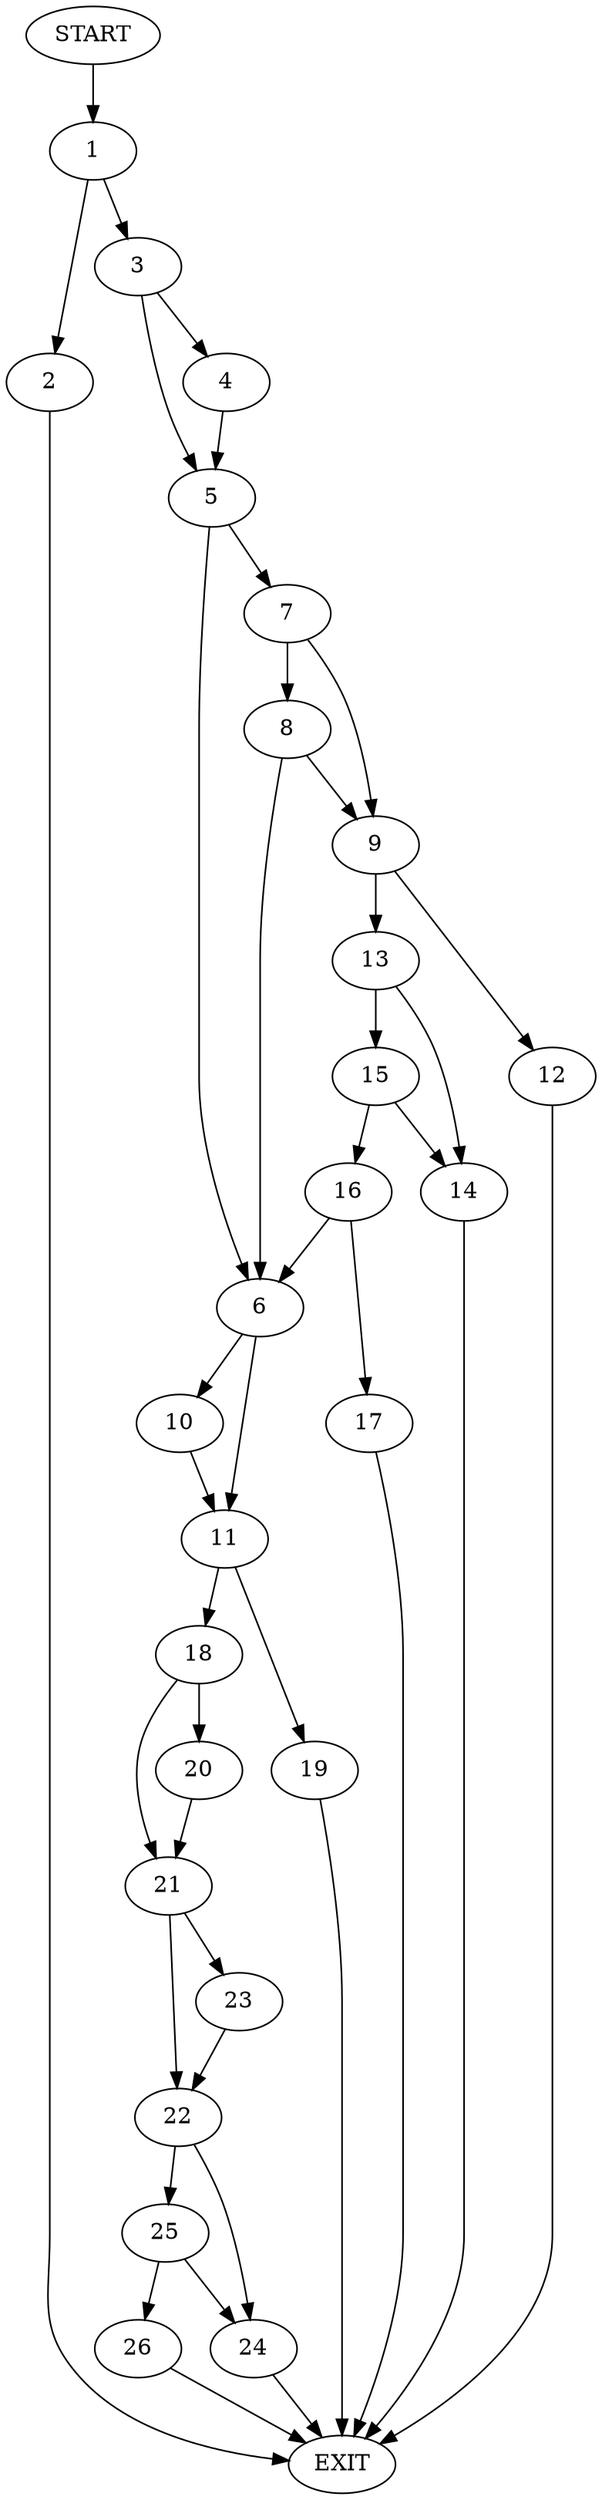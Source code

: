 digraph {
0 [label="START"]
27 [label="EXIT"]
0 -> 1
1 -> 2
1 -> 3
3 -> 4
3 -> 5
2 -> 27
4 -> 5
5 -> 6
5 -> 7
7 -> 8
7 -> 9
6 -> 10
6 -> 11
8 -> 9
8 -> 6
9 -> 12
9 -> 13
13 -> 14
13 -> 15
12 -> 27
15 -> 14
15 -> 16
14 -> 27
16 -> 17
16 -> 6
17 -> 27
10 -> 11
11 -> 18
11 -> 19
18 -> 20
18 -> 21
19 -> 27
21 -> 22
21 -> 23
20 -> 21
22 -> 24
22 -> 25
23 -> 22
25 -> 26
25 -> 24
24 -> 27
26 -> 27
}
